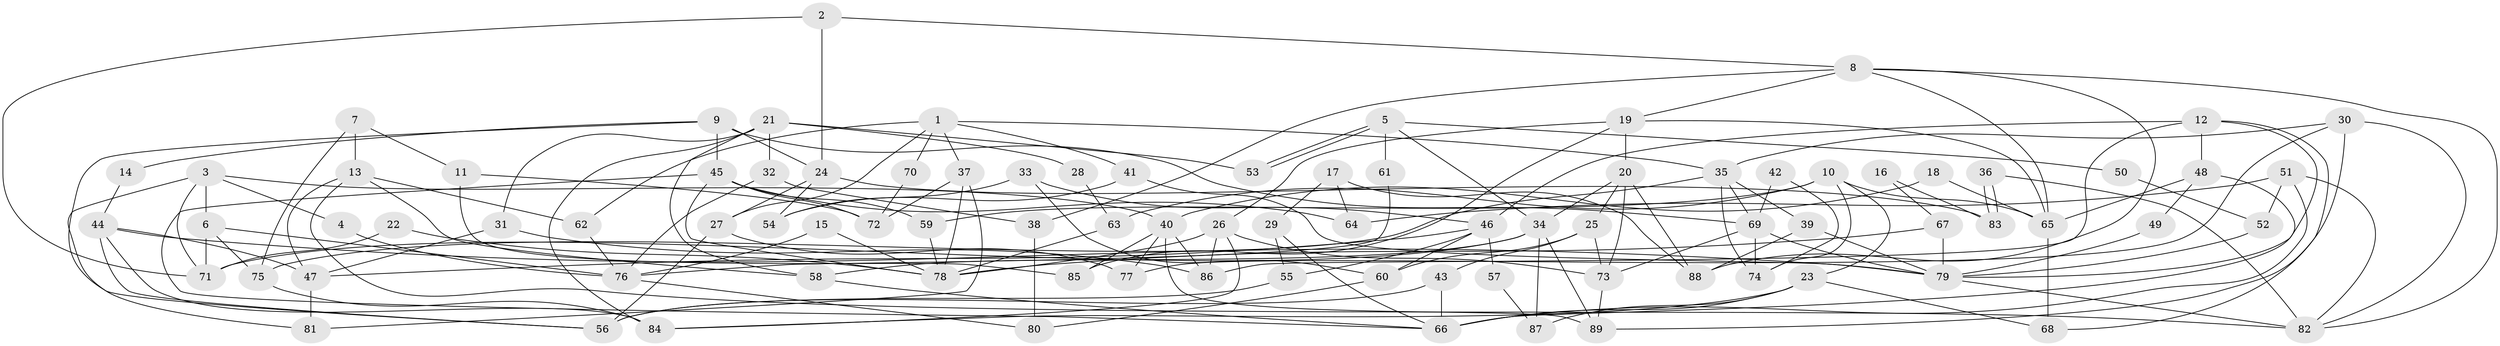 // Generated by graph-tools (version 1.1) at 2025/11/02/27/25 16:11:19]
// undirected, 89 vertices, 178 edges
graph export_dot {
graph [start="1"]
  node [color=gray90,style=filled];
  1;
  2;
  3;
  4;
  5;
  6;
  7;
  8;
  9;
  10;
  11;
  12;
  13;
  14;
  15;
  16;
  17;
  18;
  19;
  20;
  21;
  22;
  23;
  24;
  25;
  26;
  27;
  28;
  29;
  30;
  31;
  32;
  33;
  34;
  35;
  36;
  37;
  38;
  39;
  40;
  41;
  42;
  43;
  44;
  45;
  46;
  47;
  48;
  49;
  50;
  51;
  52;
  53;
  54;
  55;
  56;
  57;
  58;
  59;
  60;
  61;
  62;
  63;
  64;
  65;
  66;
  67;
  68;
  69;
  70;
  71;
  72;
  73;
  74;
  75;
  76;
  77;
  78;
  79;
  80;
  81;
  82;
  83;
  84;
  85;
  86;
  87;
  88;
  89;
  1 -- 41;
  1 -- 62;
  1 -- 27;
  1 -- 35;
  1 -- 37;
  1 -- 70;
  2 -- 71;
  2 -- 8;
  2 -- 24;
  3 -- 71;
  3 -- 40;
  3 -- 4;
  3 -- 6;
  3 -- 81;
  4 -- 76;
  5 -- 34;
  5 -- 53;
  5 -- 53;
  5 -- 50;
  5 -- 61;
  6 -- 75;
  6 -- 71;
  6 -- 76;
  7 -- 75;
  7 -- 13;
  7 -- 11;
  8 -- 82;
  8 -- 65;
  8 -- 19;
  8 -- 38;
  8 -- 88;
  9 -- 69;
  9 -- 45;
  9 -- 14;
  9 -- 24;
  9 -- 56;
  10 -- 65;
  10 -- 59;
  10 -- 23;
  10 -- 63;
  10 -- 74;
  11 -- 85;
  11 -- 72;
  12 -- 46;
  12 -- 79;
  12 -- 48;
  12 -- 68;
  12 -- 86;
  13 -- 47;
  13 -- 82;
  13 -- 58;
  13 -- 62;
  14 -- 44;
  15 -- 76;
  15 -- 78;
  16 -- 67;
  16 -- 83;
  17 -- 64;
  17 -- 88;
  17 -- 29;
  18 -- 40;
  18 -- 65;
  19 -- 26;
  19 -- 20;
  19 -- 65;
  19 -- 85;
  20 -- 73;
  20 -- 25;
  20 -- 34;
  20 -- 88;
  21 -- 84;
  21 -- 58;
  21 -- 28;
  21 -- 31;
  21 -- 32;
  21 -- 53;
  22 -- 71;
  22 -- 78;
  23 -- 66;
  23 -- 68;
  23 -- 84;
  23 -- 87;
  24 -- 27;
  24 -- 54;
  24 -- 83;
  25 -- 73;
  25 -- 43;
  25 -- 60;
  26 -- 84;
  26 -- 73;
  26 -- 78;
  26 -- 86;
  27 -- 56;
  27 -- 77;
  28 -- 63;
  29 -- 66;
  29 -- 55;
  30 -- 35;
  30 -- 89;
  30 -- 77;
  30 -- 82;
  31 -- 86;
  31 -- 47;
  32 -- 38;
  32 -- 76;
  33 -- 60;
  33 -- 46;
  33 -- 54;
  34 -- 58;
  34 -- 71;
  34 -- 87;
  34 -- 89;
  35 -- 74;
  35 -- 39;
  35 -- 69;
  35 -- 75;
  36 -- 82;
  36 -- 83;
  36 -- 83;
  37 -- 78;
  37 -- 72;
  37 -- 81;
  38 -- 80;
  39 -- 88;
  39 -- 79;
  40 -- 86;
  40 -- 77;
  40 -- 85;
  40 -- 89;
  41 -- 54;
  41 -- 79;
  42 -- 69;
  42 -- 74;
  43 -- 56;
  43 -- 66;
  44 -- 56;
  44 -- 47;
  44 -- 79;
  44 -- 84;
  45 -- 66;
  45 -- 72;
  45 -- 59;
  45 -- 64;
  45 -- 78;
  46 -- 55;
  46 -- 47;
  46 -- 57;
  46 -- 60;
  47 -- 81;
  48 -- 65;
  48 -- 49;
  48 -- 66;
  49 -- 79;
  50 -- 52;
  51 -- 82;
  51 -- 66;
  51 -- 52;
  51 -- 64;
  52 -- 79;
  55 -- 56;
  57 -- 87;
  58 -- 66;
  59 -- 78;
  60 -- 80;
  61 -- 76;
  62 -- 76;
  63 -- 78;
  65 -- 68;
  67 -- 79;
  67 -- 78;
  69 -- 79;
  69 -- 73;
  69 -- 74;
  70 -- 72;
  73 -- 89;
  75 -- 84;
  76 -- 80;
  79 -- 82;
}
